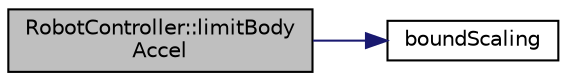 digraph "RobotController::limitBodyAccel"
{
  edge [fontname="Helvetica",fontsize="10",labelfontname="Helvetica",labelfontsize="10"];
  node [fontname="Helvetica",fontsize="10",shape=record];
  rankdir="LR";
  Node14 [label="RobotController::limitBody\lAccel",height=0.2,width=0.4,color="black", fillcolor="grey75", style="filled", fontcolor="black"];
  Node14 -> Node15 [color="midnightblue",fontsize="10",style="solid",fontname="Helvetica"];
  Node15 [label="boundScaling",height=0.2,width=0.4,color="black", fillcolor="white", style="filled",URL="$_robot_controller_8cpp.html#a0be031a2377dc2d785f9d68cb8a52d0f"];
}
